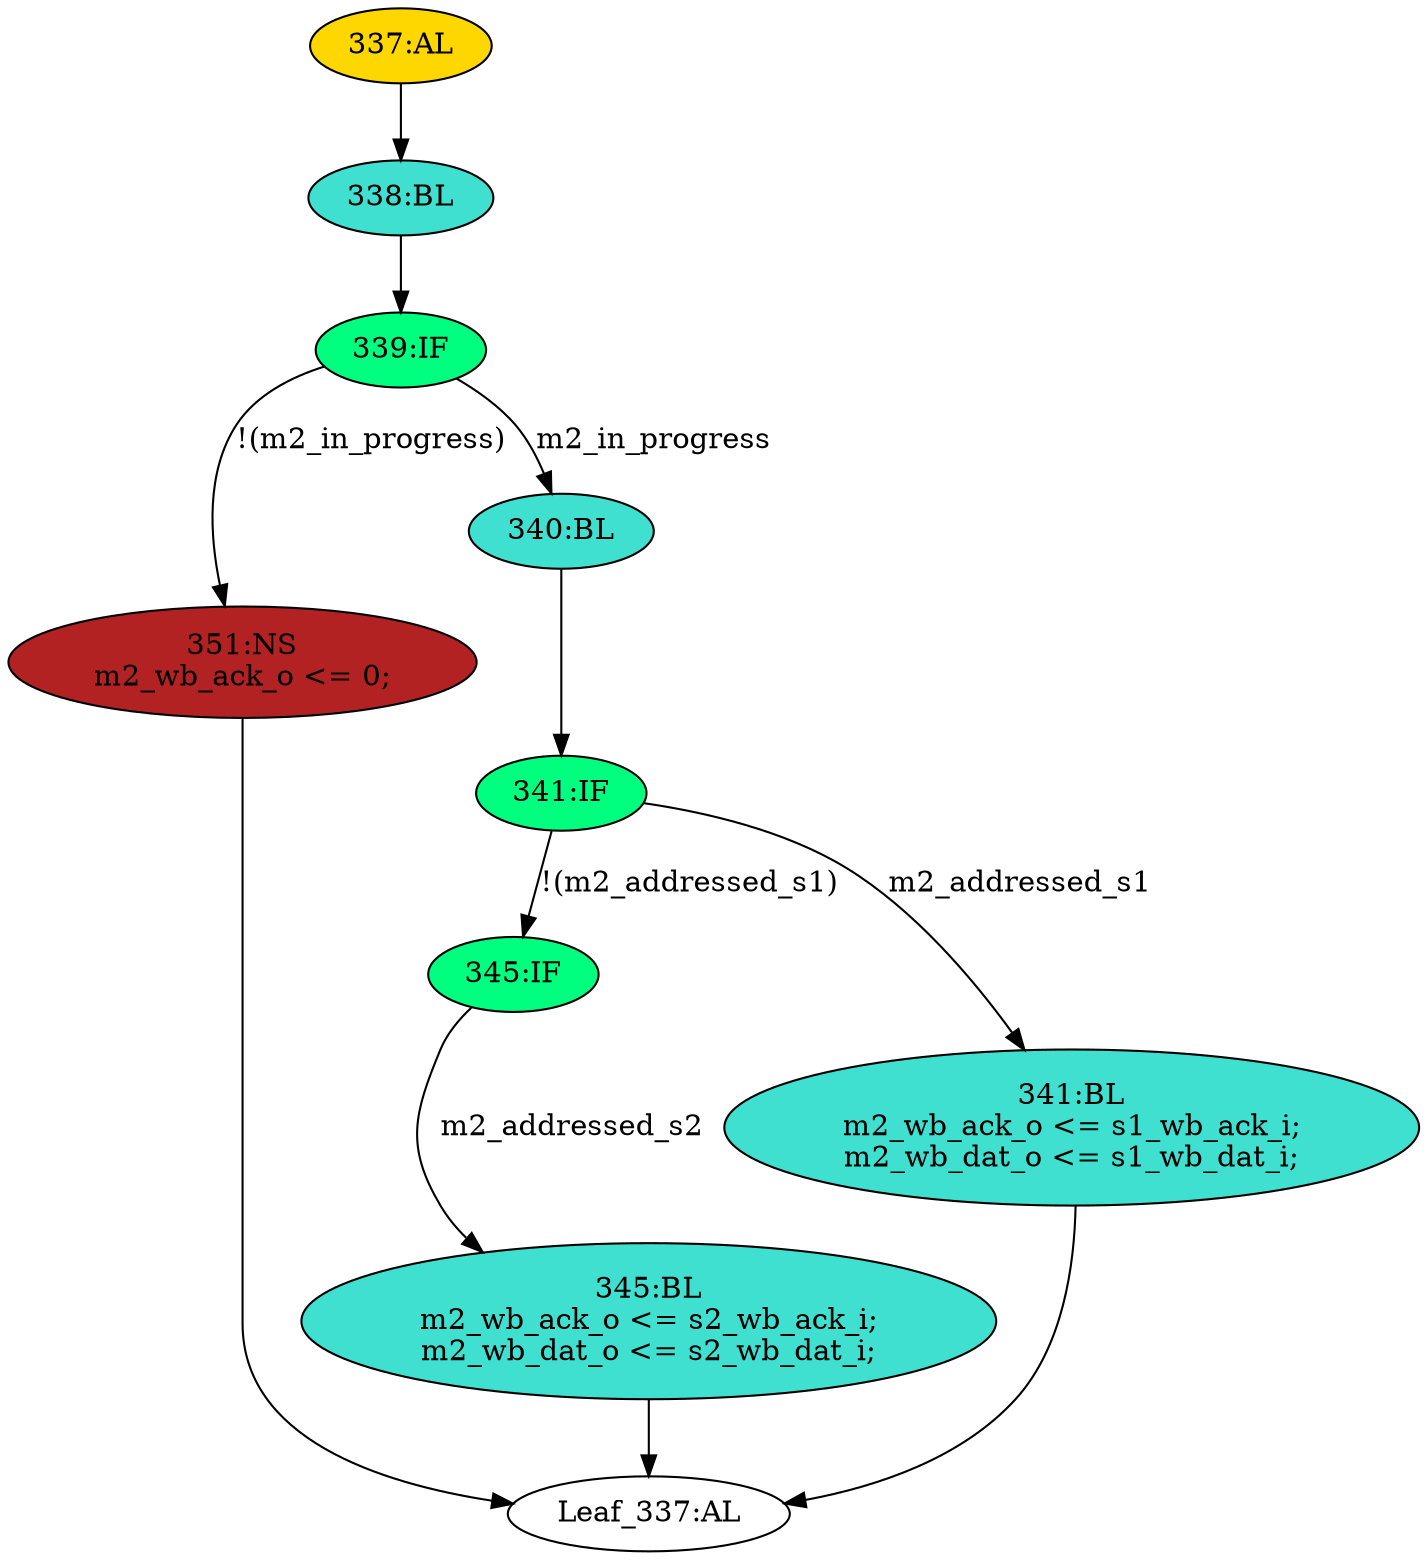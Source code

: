 strict digraph "" {
	node [label="\N"];
	"341:IF"	 [ast="<pyverilog.vparser.ast.IfStatement object at 0x7f88e956da50>",
		fillcolor=springgreen,
		label="341:IF",
		statements="[]",
		style=filled,
		typ=IfStatement];
	"345:IF"	 [ast="<pyverilog.vparser.ast.IfStatement object at 0x7f88e956dad0>",
		fillcolor=springgreen,
		label="345:IF",
		statements="[]",
		style=filled,
		typ=IfStatement];
	"341:IF" -> "345:IF"	 [cond="['m2_addressed_s1']",
		label="!(m2_addressed_s1)",
		lineno=341];
	"341:BL"	 [ast="<pyverilog.vparser.ast.Block object at 0x7f88e956ded0>",
		fillcolor=turquoise,
		label="341:BL
m2_wb_ack_o <= s1_wb_ack_i;
m2_wb_dat_o <= s1_wb_dat_i;",
		statements="[<pyverilog.vparser.ast.NonblockingSubstitution object at 0x7f88e956df10>, <pyverilog.vparser.ast.NonblockingSubstitution object \
at 0x7f88e9571090>]",
		style=filled,
		typ=Block];
	"341:IF" -> "341:BL"	 [cond="['m2_addressed_s1']",
		label=m2_addressed_s1,
		lineno=341];
	"338:BL"	 [ast="<pyverilog.vparser.ast.Block object at 0x7f88e9571250>",
		fillcolor=turquoise,
		label="338:BL",
		statements="[]",
		style=filled,
		typ=Block];
	"339:IF"	 [ast="<pyverilog.vparser.ast.IfStatement object at 0x7f88e9571290>",
		fillcolor=springgreen,
		label="339:IF",
		statements="[]",
		style=filled,
		typ=IfStatement];
	"338:BL" -> "339:IF"	 [cond="[]",
		lineno=None];
	"Leaf_337:AL"	 [def_var="['m2_wb_ack_o', 'm2_wb_dat_o']",
		label="Leaf_337:AL"];
	"345:BL"	 [ast="<pyverilog.vparser.ast.Block object at 0x7f88e956db50>",
		fillcolor=turquoise,
		label="345:BL
m2_wb_ack_o <= s2_wb_ack_i;
m2_wb_dat_o <= s2_wb_dat_i;",
		statements="[<pyverilog.vparser.ast.NonblockingSubstitution object at 0x7f88e956db90>, <pyverilog.vparser.ast.NonblockingSubstitution object \
at 0x7f88e956dd10>]",
		style=filled,
		typ=Block];
	"345:IF" -> "345:BL"	 [cond="['m2_addressed_s2']",
		label=m2_addressed_s2,
		lineno=345];
	"337:AL"	 [ast="<pyverilog.vparser.ast.Always object at 0x7f88e95714d0>",
		clk_sens=False,
		fillcolor=gold,
		label="337:AL",
		sens="['m2_in_progress', 'm2_wb_adr_i', 's1_wb_ack_i', 's2_wb_ack_i', 's1_wb_dat_i', 's2_wb_dat_i', 'm2_addressed_s1', 'm2_addressed_s2']",
		statements="[]",
		style=filled,
		typ=Always,
		use_var="['s2_wb_dat_i', 's1_wb_ack_i', 's2_wb_ack_i', 'm2_addressed_s1', 'm2_addressed_s2', 's1_wb_dat_i', 'm2_in_progress']"];
	"337:AL" -> "338:BL"	 [cond="[]",
		lineno=None];
	"351:NS"	 [ast="<pyverilog.vparser.ast.NonblockingSubstitution object at 0x7f88e95712d0>",
		fillcolor=firebrick,
		label="351:NS
m2_wb_ack_o <= 0;",
		statements="[<pyverilog.vparser.ast.NonblockingSubstitution object at 0x7f88e95712d0>]",
		style=filled,
		typ=NonblockingSubstitution];
	"339:IF" -> "351:NS"	 [cond="['m2_in_progress']",
		label="!(m2_in_progress)",
		lineno=339];
	"340:BL"	 [ast="<pyverilog.vparser.ast.Block object at 0x7f88e9571410>",
		fillcolor=turquoise,
		label="340:BL",
		statements="[]",
		style=filled,
		typ=Block];
	"339:IF" -> "340:BL"	 [cond="['m2_in_progress']",
		label=m2_in_progress,
		lineno=339];
	"341:BL" -> "Leaf_337:AL"	 [cond="[]",
		lineno=None];
	"351:NS" -> "Leaf_337:AL"	 [cond="[]",
		lineno=None];
	"340:BL" -> "341:IF"	 [cond="[]",
		lineno=None];
	"345:BL" -> "Leaf_337:AL"	 [cond="[]",
		lineno=None];
}
